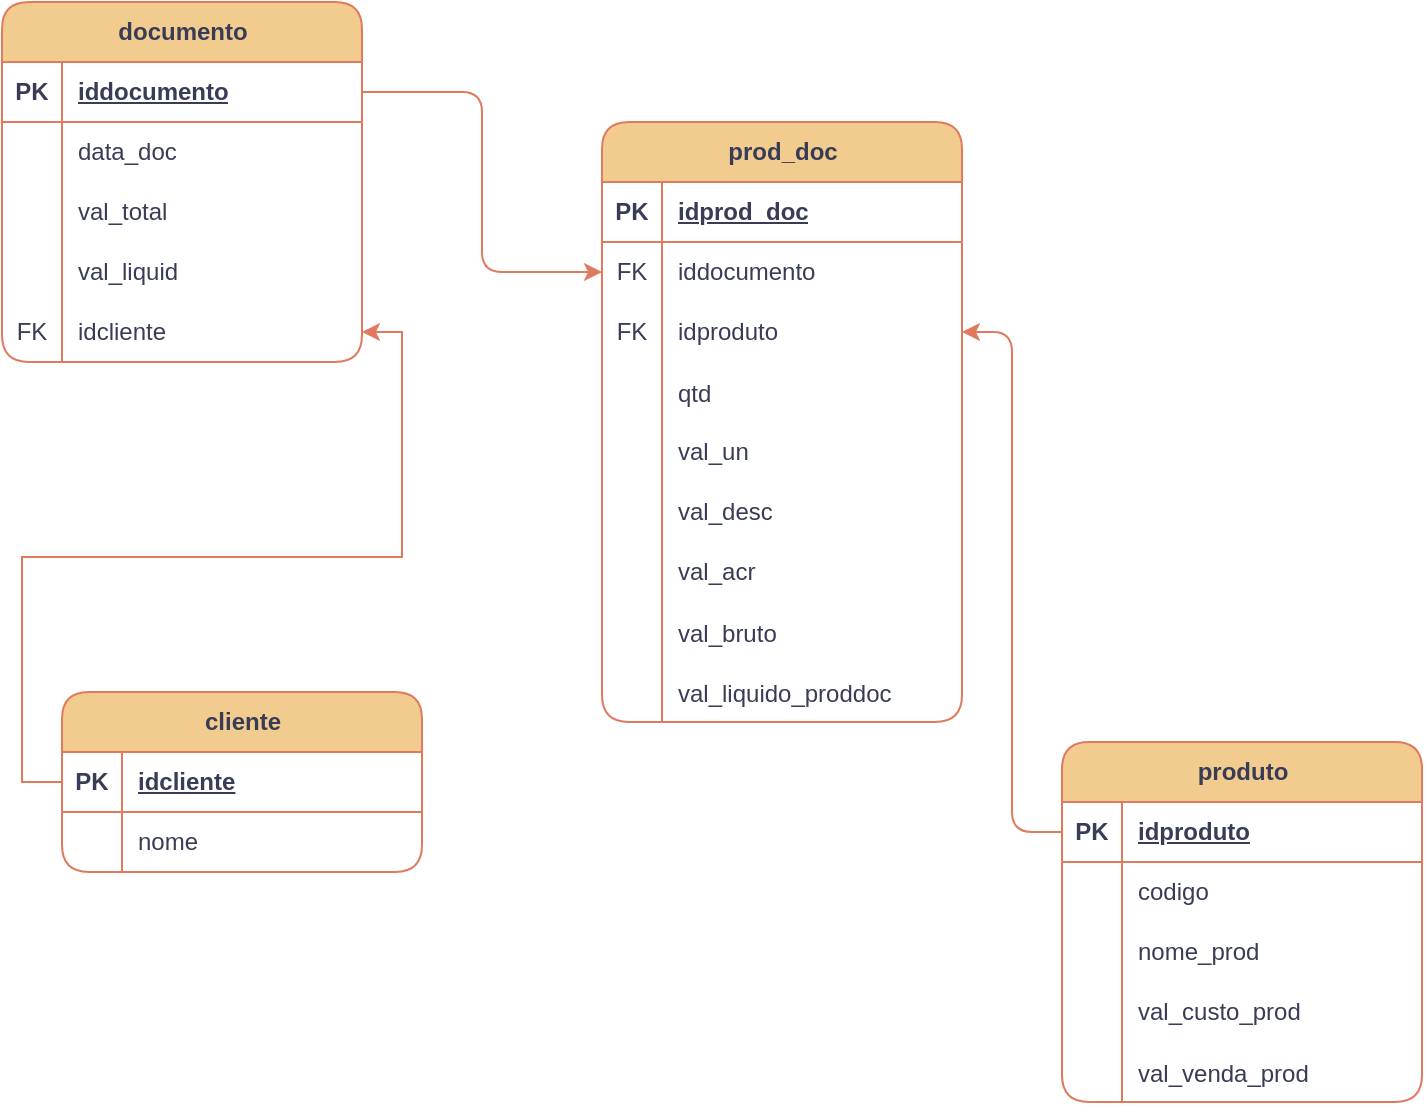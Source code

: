 <mxfile version="21.6.8" type="device">
  <diagram name="Página-1" id="bCcnhGjHiimX_HcSI_Qv">
    <mxGraphModel dx="1420" dy="744" grid="1" gridSize="10" guides="1" tooltips="1" connect="1" arrows="1" fold="1" page="1" pageScale="1" pageWidth="827" pageHeight="1169" math="0" shadow="0">
      <root>
        <mxCell id="0" />
        <mxCell id="1" parent="0" />
        <mxCell id="2i541Ivyk-LIYvuNb6ML-1" value="documento" style="shape=table;startSize=30;container=1;collapsible=1;childLayout=tableLayout;fixedRows=1;rowLines=0;fontStyle=1;align=center;resizeLast=1;html=1;rounded=1;labelBackgroundColor=none;fillColor=#F2CC8F;strokeColor=#E07A5F;fontColor=#393C56;" parent="1" vertex="1">
          <mxGeometry x="100" y="150" width="180" height="180" as="geometry" />
        </mxCell>
        <mxCell id="2i541Ivyk-LIYvuNb6ML-2" value="" style="shape=tableRow;horizontal=0;startSize=0;swimlaneHead=0;swimlaneBody=0;fillColor=none;collapsible=0;dropTarget=0;points=[[0,0.5],[1,0.5]];portConstraint=eastwest;top=0;left=0;right=0;bottom=1;rounded=1;labelBackgroundColor=none;strokeColor=#E07A5F;fontColor=#393C56;" parent="2i541Ivyk-LIYvuNb6ML-1" vertex="1">
          <mxGeometry y="30" width="180" height="30" as="geometry" />
        </mxCell>
        <mxCell id="2i541Ivyk-LIYvuNb6ML-3" value="PK" style="shape=partialRectangle;connectable=0;fillColor=none;top=0;left=0;bottom=0;right=0;fontStyle=1;overflow=hidden;whiteSpace=wrap;html=1;rounded=1;labelBackgroundColor=none;strokeColor=#E07A5F;fontColor=#393C56;" parent="2i541Ivyk-LIYvuNb6ML-2" vertex="1">
          <mxGeometry width="30" height="30" as="geometry">
            <mxRectangle width="30" height="30" as="alternateBounds" />
          </mxGeometry>
        </mxCell>
        <mxCell id="2i541Ivyk-LIYvuNb6ML-4" value="iddocumento" style="shape=partialRectangle;connectable=0;fillColor=none;top=0;left=0;bottom=0;right=0;align=left;spacingLeft=6;fontStyle=5;overflow=hidden;whiteSpace=wrap;html=1;rounded=1;labelBackgroundColor=none;strokeColor=#E07A5F;fontColor=#393C56;" parent="2i541Ivyk-LIYvuNb6ML-2" vertex="1">
          <mxGeometry x="30" width="150" height="30" as="geometry">
            <mxRectangle width="150" height="30" as="alternateBounds" />
          </mxGeometry>
        </mxCell>
        <mxCell id="2i541Ivyk-LIYvuNb6ML-5" value="" style="shape=tableRow;horizontal=0;startSize=0;swimlaneHead=0;swimlaneBody=0;fillColor=none;collapsible=0;dropTarget=0;points=[[0,0.5],[1,0.5]];portConstraint=eastwest;top=0;left=0;right=0;bottom=0;rounded=1;labelBackgroundColor=none;strokeColor=#E07A5F;fontColor=#393C56;" parent="2i541Ivyk-LIYvuNb6ML-1" vertex="1">
          <mxGeometry y="60" width="180" height="30" as="geometry" />
        </mxCell>
        <mxCell id="2i541Ivyk-LIYvuNb6ML-6" value="" style="shape=partialRectangle;connectable=0;fillColor=none;top=0;left=0;bottom=0;right=0;editable=1;overflow=hidden;whiteSpace=wrap;html=1;rounded=1;labelBackgroundColor=none;strokeColor=#E07A5F;fontColor=#393C56;" parent="2i541Ivyk-LIYvuNb6ML-5" vertex="1">
          <mxGeometry width="30" height="30" as="geometry">
            <mxRectangle width="30" height="30" as="alternateBounds" />
          </mxGeometry>
        </mxCell>
        <mxCell id="2i541Ivyk-LIYvuNb6ML-7" value="data_doc" style="shape=partialRectangle;connectable=0;fillColor=none;top=0;left=0;bottom=0;right=0;align=left;spacingLeft=6;overflow=hidden;whiteSpace=wrap;html=1;rounded=1;labelBackgroundColor=none;strokeColor=#E07A5F;fontColor=#393C56;" parent="2i541Ivyk-LIYvuNb6ML-5" vertex="1">
          <mxGeometry x="30" width="150" height="30" as="geometry">
            <mxRectangle width="150" height="30" as="alternateBounds" />
          </mxGeometry>
        </mxCell>
        <mxCell id="2i541Ivyk-LIYvuNb6ML-8" value="" style="shape=tableRow;horizontal=0;startSize=0;swimlaneHead=0;swimlaneBody=0;fillColor=none;collapsible=0;dropTarget=0;points=[[0,0.5],[1,0.5]];portConstraint=eastwest;top=0;left=0;right=0;bottom=0;rounded=1;labelBackgroundColor=none;strokeColor=#E07A5F;fontColor=#393C56;" parent="2i541Ivyk-LIYvuNb6ML-1" vertex="1">
          <mxGeometry y="90" width="180" height="30" as="geometry" />
        </mxCell>
        <mxCell id="2i541Ivyk-LIYvuNb6ML-9" value="" style="shape=partialRectangle;connectable=0;fillColor=none;top=0;left=0;bottom=0;right=0;editable=1;overflow=hidden;whiteSpace=wrap;html=1;rounded=1;labelBackgroundColor=none;strokeColor=#E07A5F;fontColor=#393C56;" parent="2i541Ivyk-LIYvuNb6ML-8" vertex="1">
          <mxGeometry width="30" height="30" as="geometry">
            <mxRectangle width="30" height="30" as="alternateBounds" />
          </mxGeometry>
        </mxCell>
        <mxCell id="2i541Ivyk-LIYvuNb6ML-10" value="val_total" style="shape=partialRectangle;connectable=0;fillColor=none;top=0;left=0;bottom=0;right=0;align=left;spacingLeft=6;overflow=hidden;whiteSpace=wrap;html=1;rounded=1;labelBackgroundColor=none;strokeColor=#E07A5F;fontColor=#393C56;" parent="2i541Ivyk-LIYvuNb6ML-8" vertex="1">
          <mxGeometry x="30" width="150" height="30" as="geometry">
            <mxRectangle width="150" height="30" as="alternateBounds" />
          </mxGeometry>
        </mxCell>
        <mxCell id="2i541Ivyk-LIYvuNb6ML-11" value="" style="shape=tableRow;horizontal=0;startSize=0;swimlaneHead=0;swimlaneBody=0;fillColor=none;collapsible=0;dropTarget=0;points=[[0,0.5],[1,0.5]];portConstraint=eastwest;top=0;left=0;right=0;bottom=0;rounded=1;labelBackgroundColor=none;strokeColor=#E07A5F;fontColor=#393C56;" parent="2i541Ivyk-LIYvuNb6ML-1" vertex="1">
          <mxGeometry y="120" width="180" height="30" as="geometry" />
        </mxCell>
        <mxCell id="2i541Ivyk-LIYvuNb6ML-12" value="" style="shape=partialRectangle;connectable=0;fillColor=none;top=0;left=0;bottom=0;right=0;editable=1;overflow=hidden;whiteSpace=wrap;html=1;rounded=1;labelBackgroundColor=none;strokeColor=#E07A5F;fontColor=#393C56;" parent="2i541Ivyk-LIYvuNb6ML-11" vertex="1">
          <mxGeometry width="30" height="30" as="geometry">
            <mxRectangle width="30" height="30" as="alternateBounds" />
          </mxGeometry>
        </mxCell>
        <mxCell id="2i541Ivyk-LIYvuNb6ML-13" value="val_liquid" style="shape=partialRectangle;connectable=0;fillColor=none;top=0;left=0;bottom=0;right=0;align=left;spacingLeft=6;overflow=hidden;whiteSpace=wrap;html=1;rounded=1;labelBackgroundColor=none;strokeColor=#E07A5F;fontColor=#393C56;" parent="2i541Ivyk-LIYvuNb6ML-11" vertex="1">
          <mxGeometry x="30" width="150" height="30" as="geometry">
            <mxRectangle width="150" height="30" as="alternateBounds" />
          </mxGeometry>
        </mxCell>
        <mxCell id="z9f5B9ddKc_JdOzR7EH4-16" value="" style="shape=tableRow;horizontal=0;startSize=0;swimlaneHead=0;swimlaneBody=0;fillColor=none;collapsible=0;dropTarget=0;points=[[0,0.5],[1,0.5]];portConstraint=eastwest;top=0;left=0;right=0;bottom=0;strokeColor=#E07A5F;fontColor=#393C56;" vertex="1" parent="2i541Ivyk-LIYvuNb6ML-1">
          <mxGeometry y="150" width="180" height="30" as="geometry" />
        </mxCell>
        <mxCell id="z9f5B9ddKc_JdOzR7EH4-17" value="FK" style="shape=partialRectangle;connectable=0;fillColor=none;top=0;left=0;bottom=0;right=0;fontStyle=0;overflow=hidden;whiteSpace=wrap;html=1;strokeColor=#E07A5F;fontColor=#393C56;" vertex="1" parent="z9f5B9ddKc_JdOzR7EH4-16">
          <mxGeometry width="30" height="30" as="geometry">
            <mxRectangle width="30" height="30" as="alternateBounds" />
          </mxGeometry>
        </mxCell>
        <mxCell id="z9f5B9ddKc_JdOzR7EH4-18" value="idcliente" style="shape=partialRectangle;connectable=0;fillColor=none;top=0;left=0;bottom=0;right=0;align=left;spacingLeft=6;fontStyle=0;overflow=hidden;whiteSpace=wrap;html=1;strokeColor=#E07A5F;fontColor=#393C56;" vertex="1" parent="z9f5B9ddKc_JdOzR7EH4-16">
          <mxGeometry x="30" width="150" height="30" as="geometry">
            <mxRectangle width="150" height="30" as="alternateBounds" />
          </mxGeometry>
        </mxCell>
        <mxCell id="2i541Ivyk-LIYvuNb6ML-14" value="produto" style="shape=table;startSize=30;container=1;collapsible=1;childLayout=tableLayout;fixedRows=1;rowLines=0;fontStyle=1;align=center;resizeLast=1;html=1;rounded=1;labelBackgroundColor=none;fillColor=#F2CC8F;strokeColor=#E07A5F;fontColor=#393C56;" parent="1" vertex="1">
          <mxGeometry x="630" y="520" width="180" height="180" as="geometry" />
        </mxCell>
        <mxCell id="2i541Ivyk-LIYvuNb6ML-15" value="" style="shape=tableRow;horizontal=0;startSize=0;swimlaneHead=0;swimlaneBody=0;fillColor=none;collapsible=0;dropTarget=0;points=[[0,0.5],[1,0.5]];portConstraint=eastwest;top=0;left=0;right=0;bottom=1;rounded=1;labelBackgroundColor=none;strokeColor=#E07A5F;fontColor=#393C56;" parent="2i541Ivyk-LIYvuNb6ML-14" vertex="1">
          <mxGeometry y="30" width="180" height="30" as="geometry" />
        </mxCell>
        <mxCell id="2i541Ivyk-LIYvuNb6ML-16" value="PK" style="shape=partialRectangle;connectable=0;fillColor=none;top=0;left=0;bottom=0;right=0;fontStyle=1;overflow=hidden;whiteSpace=wrap;html=1;rounded=1;labelBackgroundColor=none;strokeColor=#E07A5F;fontColor=#393C56;" parent="2i541Ivyk-LIYvuNb6ML-15" vertex="1">
          <mxGeometry width="30" height="30" as="geometry">
            <mxRectangle width="30" height="30" as="alternateBounds" />
          </mxGeometry>
        </mxCell>
        <mxCell id="2i541Ivyk-LIYvuNb6ML-17" value="idproduto" style="shape=partialRectangle;connectable=0;fillColor=none;top=0;left=0;bottom=0;right=0;align=left;spacingLeft=6;fontStyle=5;overflow=hidden;whiteSpace=wrap;html=1;rounded=1;labelBackgroundColor=none;strokeColor=#E07A5F;fontColor=#393C56;" parent="2i541Ivyk-LIYvuNb6ML-15" vertex="1">
          <mxGeometry x="30" width="150" height="30" as="geometry">
            <mxRectangle width="150" height="30" as="alternateBounds" />
          </mxGeometry>
        </mxCell>
        <mxCell id="2i541Ivyk-LIYvuNb6ML-18" value="" style="shape=tableRow;horizontal=0;startSize=0;swimlaneHead=0;swimlaneBody=0;fillColor=none;collapsible=0;dropTarget=0;points=[[0,0.5],[1,0.5]];portConstraint=eastwest;top=0;left=0;right=0;bottom=0;rounded=1;labelBackgroundColor=none;strokeColor=#E07A5F;fontColor=#393C56;" parent="2i541Ivyk-LIYvuNb6ML-14" vertex="1">
          <mxGeometry y="60" width="180" height="30" as="geometry" />
        </mxCell>
        <mxCell id="2i541Ivyk-LIYvuNb6ML-19" value="" style="shape=partialRectangle;connectable=0;fillColor=none;top=0;left=0;bottom=0;right=0;editable=1;overflow=hidden;whiteSpace=wrap;html=1;rounded=1;labelBackgroundColor=none;strokeColor=#E07A5F;fontColor=#393C56;" parent="2i541Ivyk-LIYvuNb6ML-18" vertex="1">
          <mxGeometry width="30" height="30" as="geometry">
            <mxRectangle width="30" height="30" as="alternateBounds" />
          </mxGeometry>
        </mxCell>
        <mxCell id="2i541Ivyk-LIYvuNb6ML-20" value="codigo" style="shape=partialRectangle;connectable=0;fillColor=none;top=0;left=0;bottom=0;right=0;align=left;spacingLeft=6;overflow=hidden;whiteSpace=wrap;html=1;rounded=1;labelBackgroundColor=none;strokeColor=#E07A5F;fontColor=#393C56;" parent="2i541Ivyk-LIYvuNb6ML-18" vertex="1">
          <mxGeometry x="30" width="150" height="30" as="geometry">
            <mxRectangle width="150" height="30" as="alternateBounds" />
          </mxGeometry>
        </mxCell>
        <mxCell id="2i541Ivyk-LIYvuNb6ML-21" value="" style="shape=tableRow;horizontal=0;startSize=0;swimlaneHead=0;swimlaneBody=0;fillColor=none;collapsible=0;dropTarget=0;points=[[0,0.5],[1,0.5]];portConstraint=eastwest;top=0;left=0;right=0;bottom=0;rounded=1;labelBackgroundColor=none;strokeColor=#E07A5F;fontColor=#393C56;" parent="2i541Ivyk-LIYvuNb6ML-14" vertex="1">
          <mxGeometry y="90" width="180" height="30" as="geometry" />
        </mxCell>
        <mxCell id="2i541Ivyk-LIYvuNb6ML-22" value="" style="shape=partialRectangle;connectable=0;fillColor=none;top=0;left=0;bottom=0;right=0;editable=1;overflow=hidden;whiteSpace=wrap;html=1;rounded=1;labelBackgroundColor=none;strokeColor=#E07A5F;fontColor=#393C56;" parent="2i541Ivyk-LIYvuNb6ML-21" vertex="1">
          <mxGeometry width="30" height="30" as="geometry">
            <mxRectangle width="30" height="30" as="alternateBounds" />
          </mxGeometry>
        </mxCell>
        <mxCell id="2i541Ivyk-LIYvuNb6ML-23" value="nome_prod" style="shape=partialRectangle;connectable=0;fillColor=none;top=0;left=0;bottom=0;right=0;align=left;spacingLeft=6;overflow=hidden;whiteSpace=wrap;html=1;rounded=1;labelBackgroundColor=none;strokeColor=#E07A5F;fontColor=#393C56;" parent="2i541Ivyk-LIYvuNb6ML-21" vertex="1">
          <mxGeometry x="30" width="150" height="30" as="geometry">
            <mxRectangle width="150" height="30" as="alternateBounds" />
          </mxGeometry>
        </mxCell>
        <mxCell id="2i541Ivyk-LIYvuNb6ML-24" value="" style="shape=tableRow;horizontal=0;startSize=0;swimlaneHead=0;swimlaneBody=0;fillColor=none;collapsible=0;dropTarget=0;points=[[0,0.5],[1,0.5]];portConstraint=eastwest;top=0;left=0;right=0;bottom=0;rounded=1;labelBackgroundColor=none;strokeColor=#E07A5F;fontColor=#393C56;" parent="2i541Ivyk-LIYvuNb6ML-14" vertex="1">
          <mxGeometry y="120" width="180" height="30" as="geometry" />
        </mxCell>
        <mxCell id="2i541Ivyk-LIYvuNb6ML-25" value="" style="shape=partialRectangle;connectable=0;fillColor=none;top=0;left=0;bottom=0;right=0;editable=1;overflow=hidden;whiteSpace=wrap;html=1;rounded=1;labelBackgroundColor=none;strokeColor=#E07A5F;fontColor=#393C56;" parent="2i541Ivyk-LIYvuNb6ML-24" vertex="1">
          <mxGeometry width="30" height="30" as="geometry">
            <mxRectangle width="30" height="30" as="alternateBounds" />
          </mxGeometry>
        </mxCell>
        <mxCell id="2i541Ivyk-LIYvuNb6ML-26" value="val_custo_prod" style="shape=partialRectangle;connectable=0;fillColor=none;top=0;left=0;bottom=0;right=0;align=left;spacingLeft=6;overflow=hidden;whiteSpace=wrap;html=1;rounded=1;labelBackgroundColor=none;strokeColor=#E07A5F;fontColor=#393C56;" parent="2i541Ivyk-LIYvuNb6ML-24" vertex="1">
          <mxGeometry x="30" width="150" height="30" as="geometry">
            <mxRectangle width="150" height="30" as="alternateBounds" />
          </mxGeometry>
        </mxCell>
        <mxCell id="2i541Ivyk-LIYvuNb6ML-40" value="" style="shape=tableRow;horizontal=0;startSize=0;swimlaneHead=0;swimlaneBody=0;fillColor=none;collapsible=0;dropTarget=0;points=[[0,0.5],[1,0.5]];portConstraint=eastwest;top=0;left=0;right=0;bottom=0;rounded=1;labelBackgroundColor=none;strokeColor=#E07A5F;fontColor=#393C56;" parent="2i541Ivyk-LIYvuNb6ML-14" vertex="1">
          <mxGeometry y="150" width="180" height="30" as="geometry" />
        </mxCell>
        <mxCell id="2i541Ivyk-LIYvuNb6ML-41" value="" style="shape=partialRectangle;connectable=0;fillColor=none;top=0;left=0;bottom=0;right=0;editable=1;overflow=hidden;rounded=1;labelBackgroundColor=none;strokeColor=#E07A5F;fontColor=#393C56;" parent="2i541Ivyk-LIYvuNb6ML-40" vertex="1">
          <mxGeometry width="30" height="30" as="geometry">
            <mxRectangle width="30" height="30" as="alternateBounds" />
          </mxGeometry>
        </mxCell>
        <mxCell id="2i541Ivyk-LIYvuNb6ML-42" value="val_venda_prod" style="shape=partialRectangle;connectable=0;fillColor=none;top=0;left=0;bottom=0;right=0;align=left;spacingLeft=6;overflow=hidden;rounded=1;labelBackgroundColor=none;strokeColor=#E07A5F;fontColor=#393C56;" parent="2i541Ivyk-LIYvuNb6ML-40" vertex="1">
          <mxGeometry x="30" width="150" height="30" as="geometry">
            <mxRectangle width="150" height="30" as="alternateBounds" />
          </mxGeometry>
        </mxCell>
        <mxCell id="2i541Ivyk-LIYvuNb6ML-27" value="prod_doc" style="shape=table;startSize=30;container=1;collapsible=1;childLayout=tableLayout;fixedRows=1;rowLines=0;fontStyle=1;align=center;resizeLast=1;html=1;rounded=1;labelBackgroundColor=none;fillColor=#F2CC8F;strokeColor=#E07A5F;fontColor=#393C56;" parent="1" vertex="1">
          <mxGeometry x="400" y="210" width="180" height="300" as="geometry" />
        </mxCell>
        <mxCell id="2i541Ivyk-LIYvuNb6ML-28" value="" style="shape=tableRow;horizontal=0;startSize=0;swimlaneHead=0;swimlaneBody=0;fillColor=none;collapsible=0;dropTarget=0;points=[[0,0.5],[1,0.5]];portConstraint=eastwest;top=0;left=0;right=0;bottom=1;rounded=1;labelBackgroundColor=none;strokeColor=#E07A5F;fontColor=#393C56;" parent="2i541Ivyk-LIYvuNb6ML-27" vertex="1">
          <mxGeometry y="30" width="180" height="30" as="geometry" />
        </mxCell>
        <mxCell id="2i541Ivyk-LIYvuNb6ML-29" value="PK" style="shape=partialRectangle;connectable=0;fillColor=none;top=0;left=0;bottom=0;right=0;fontStyle=1;overflow=hidden;whiteSpace=wrap;html=1;rounded=1;labelBackgroundColor=none;strokeColor=#E07A5F;fontColor=#393C56;" parent="2i541Ivyk-LIYvuNb6ML-28" vertex="1">
          <mxGeometry width="30" height="30" as="geometry">
            <mxRectangle width="30" height="30" as="alternateBounds" />
          </mxGeometry>
        </mxCell>
        <mxCell id="2i541Ivyk-LIYvuNb6ML-30" value="idprod_doc" style="shape=partialRectangle;connectable=0;fillColor=none;top=0;left=0;bottom=0;right=0;align=left;spacingLeft=6;fontStyle=5;overflow=hidden;whiteSpace=wrap;html=1;rounded=1;labelBackgroundColor=none;strokeColor=#E07A5F;fontColor=#393C56;" parent="2i541Ivyk-LIYvuNb6ML-28" vertex="1">
          <mxGeometry x="30" width="150" height="30" as="geometry">
            <mxRectangle width="150" height="30" as="alternateBounds" />
          </mxGeometry>
        </mxCell>
        <mxCell id="2i541Ivyk-LIYvuNb6ML-43" value="" style="shape=tableRow;horizontal=0;startSize=0;swimlaneHead=0;swimlaneBody=0;fillColor=none;collapsible=0;dropTarget=0;points=[[0,0.5],[1,0.5]];portConstraint=eastwest;top=0;left=0;right=0;bottom=0;rounded=1;labelBackgroundColor=none;strokeColor=#E07A5F;fontColor=#393C56;" parent="2i541Ivyk-LIYvuNb6ML-27" vertex="1">
          <mxGeometry y="60" width="180" height="30" as="geometry" />
        </mxCell>
        <mxCell id="2i541Ivyk-LIYvuNb6ML-44" value="FK" style="shape=partialRectangle;connectable=0;fillColor=none;top=0;left=0;bottom=0;right=0;fontStyle=0;overflow=hidden;whiteSpace=wrap;html=1;rounded=1;labelBackgroundColor=none;strokeColor=#E07A5F;fontColor=#393C56;" parent="2i541Ivyk-LIYvuNb6ML-43" vertex="1">
          <mxGeometry width="30" height="30" as="geometry">
            <mxRectangle width="30" height="30" as="alternateBounds" />
          </mxGeometry>
        </mxCell>
        <mxCell id="2i541Ivyk-LIYvuNb6ML-45" value="iddocumento" style="shape=partialRectangle;connectable=0;fillColor=none;top=0;left=0;bottom=0;right=0;align=left;spacingLeft=6;fontStyle=0;overflow=hidden;whiteSpace=wrap;html=1;rounded=1;labelBackgroundColor=none;strokeColor=#E07A5F;fontColor=#393C56;" parent="2i541Ivyk-LIYvuNb6ML-43" vertex="1">
          <mxGeometry x="30" width="150" height="30" as="geometry">
            <mxRectangle width="150" height="30" as="alternateBounds" />
          </mxGeometry>
        </mxCell>
        <mxCell id="2i541Ivyk-LIYvuNb6ML-46" value="" style="shape=tableRow;horizontal=0;startSize=0;swimlaneHead=0;swimlaneBody=0;fillColor=none;collapsible=0;dropTarget=0;points=[[0,0.5],[1,0.5]];portConstraint=eastwest;top=0;left=0;right=0;bottom=0;rounded=1;labelBackgroundColor=none;strokeColor=#E07A5F;fontColor=#393C56;" parent="2i541Ivyk-LIYvuNb6ML-27" vertex="1">
          <mxGeometry y="90" width="180" height="30" as="geometry" />
        </mxCell>
        <mxCell id="2i541Ivyk-LIYvuNb6ML-47" value="FK" style="shape=partialRectangle;connectable=0;fillColor=none;top=0;left=0;bottom=0;right=0;fontStyle=0;overflow=hidden;whiteSpace=wrap;html=1;rounded=1;labelBackgroundColor=none;strokeColor=#E07A5F;fontColor=#393C56;" parent="2i541Ivyk-LIYvuNb6ML-46" vertex="1">
          <mxGeometry width="30" height="30" as="geometry">
            <mxRectangle width="30" height="30" as="alternateBounds" />
          </mxGeometry>
        </mxCell>
        <mxCell id="2i541Ivyk-LIYvuNb6ML-48" value="idproduto" style="shape=partialRectangle;connectable=0;fillColor=none;top=0;left=0;bottom=0;right=0;align=left;spacingLeft=6;fontStyle=0;overflow=hidden;whiteSpace=wrap;html=1;rounded=1;labelBackgroundColor=none;strokeColor=#E07A5F;fontColor=#393C56;" parent="2i541Ivyk-LIYvuNb6ML-46" vertex="1">
          <mxGeometry x="30" width="150" height="30" as="geometry">
            <mxRectangle width="150" height="30" as="alternateBounds" />
          </mxGeometry>
        </mxCell>
        <mxCell id="z9f5B9ddKc_JdOzR7EH4-20" value="" style="shape=tableRow;horizontal=0;startSize=0;swimlaneHead=0;swimlaneBody=0;fillColor=none;collapsible=0;dropTarget=0;points=[[0,0.5],[1,0.5]];portConstraint=eastwest;top=0;left=0;right=0;bottom=0;strokeColor=#E07A5F;fontColor=#393C56;" vertex="1" parent="2i541Ivyk-LIYvuNb6ML-27">
          <mxGeometry y="120" width="180" height="30" as="geometry" />
        </mxCell>
        <mxCell id="z9f5B9ddKc_JdOzR7EH4-21" value="" style="shape=partialRectangle;connectable=0;fillColor=none;top=0;left=0;bottom=0;right=0;editable=1;overflow=hidden;strokeColor=#E07A5F;fontColor=#393C56;" vertex="1" parent="z9f5B9ddKc_JdOzR7EH4-20">
          <mxGeometry width="30" height="30" as="geometry">
            <mxRectangle width="30" height="30" as="alternateBounds" />
          </mxGeometry>
        </mxCell>
        <mxCell id="z9f5B9ddKc_JdOzR7EH4-22" value="qtd" style="shape=partialRectangle;connectable=0;fillColor=none;top=0;left=0;bottom=0;right=0;align=left;spacingLeft=6;overflow=hidden;strokeColor=#E07A5F;fontColor=#393C56;" vertex="1" parent="z9f5B9ddKc_JdOzR7EH4-20">
          <mxGeometry x="30" width="150" height="30" as="geometry">
            <mxRectangle width="150" height="30" as="alternateBounds" />
          </mxGeometry>
        </mxCell>
        <mxCell id="2i541Ivyk-LIYvuNb6ML-31" value="" style="shape=tableRow;horizontal=0;startSize=0;swimlaneHead=0;swimlaneBody=0;fillColor=none;collapsible=0;dropTarget=0;points=[[0,0.5],[1,0.5]];portConstraint=eastwest;top=0;left=0;right=0;bottom=0;rounded=1;labelBackgroundColor=none;strokeColor=#E07A5F;fontColor=#393C56;" parent="2i541Ivyk-LIYvuNb6ML-27" vertex="1">
          <mxGeometry y="150" width="180" height="30" as="geometry" />
        </mxCell>
        <mxCell id="2i541Ivyk-LIYvuNb6ML-32" value="" style="shape=partialRectangle;connectable=0;fillColor=none;top=0;left=0;bottom=0;right=0;editable=1;overflow=hidden;whiteSpace=wrap;html=1;rounded=1;labelBackgroundColor=none;strokeColor=#E07A5F;fontColor=#393C56;" parent="2i541Ivyk-LIYvuNb6ML-31" vertex="1">
          <mxGeometry width="30" height="30" as="geometry">
            <mxRectangle width="30" height="30" as="alternateBounds" />
          </mxGeometry>
        </mxCell>
        <mxCell id="2i541Ivyk-LIYvuNb6ML-33" value="val_un" style="shape=partialRectangle;connectable=0;fillColor=none;top=0;left=0;bottom=0;right=0;align=left;spacingLeft=6;overflow=hidden;whiteSpace=wrap;html=1;rounded=1;labelBackgroundColor=none;strokeColor=#E07A5F;fontColor=#393C56;" parent="2i541Ivyk-LIYvuNb6ML-31" vertex="1">
          <mxGeometry x="30" width="150" height="30" as="geometry">
            <mxRectangle width="150" height="30" as="alternateBounds" />
          </mxGeometry>
        </mxCell>
        <mxCell id="2i541Ivyk-LIYvuNb6ML-34" value="" style="shape=tableRow;horizontal=0;startSize=0;swimlaneHead=0;swimlaneBody=0;fillColor=none;collapsible=0;dropTarget=0;points=[[0,0.5],[1,0.5]];portConstraint=eastwest;top=0;left=0;right=0;bottom=0;rounded=1;labelBackgroundColor=none;strokeColor=#E07A5F;fontColor=#393C56;" parent="2i541Ivyk-LIYvuNb6ML-27" vertex="1">
          <mxGeometry y="180" width="180" height="30" as="geometry" />
        </mxCell>
        <mxCell id="2i541Ivyk-LIYvuNb6ML-35" value="" style="shape=partialRectangle;connectable=0;fillColor=none;top=0;left=0;bottom=0;right=0;editable=1;overflow=hidden;whiteSpace=wrap;html=1;rounded=1;labelBackgroundColor=none;strokeColor=#E07A5F;fontColor=#393C56;" parent="2i541Ivyk-LIYvuNb6ML-34" vertex="1">
          <mxGeometry width="30" height="30" as="geometry">
            <mxRectangle width="30" height="30" as="alternateBounds" />
          </mxGeometry>
        </mxCell>
        <mxCell id="2i541Ivyk-LIYvuNb6ML-36" value="val_desc" style="shape=partialRectangle;connectable=0;fillColor=none;top=0;left=0;bottom=0;right=0;align=left;spacingLeft=6;overflow=hidden;whiteSpace=wrap;html=1;rounded=1;labelBackgroundColor=none;strokeColor=#E07A5F;fontColor=#393C56;" parent="2i541Ivyk-LIYvuNb6ML-34" vertex="1">
          <mxGeometry x="30" width="150" height="30" as="geometry">
            <mxRectangle width="150" height="30" as="alternateBounds" />
          </mxGeometry>
        </mxCell>
        <mxCell id="2i541Ivyk-LIYvuNb6ML-37" value="" style="shape=tableRow;horizontal=0;startSize=0;swimlaneHead=0;swimlaneBody=0;fillColor=none;collapsible=0;dropTarget=0;points=[[0,0.5],[1,0.5]];portConstraint=eastwest;top=0;left=0;right=0;bottom=0;rounded=1;labelBackgroundColor=none;strokeColor=#E07A5F;fontColor=#393C56;" parent="2i541Ivyk-LIYvuNb6ML-27" vertex="1">
          <mxGeometry y="210" width="180" height="30" as="geometry" />
        </mxCell>
        <mxCell id="2i541Ivyk-LIYvuNb6ML-38" value="" style="shape=partialRectangle;connectable=0;fillColor=none;top=0;left=0;bottom=0;right=0;editable=1;overflow=hidden;whiteSpace=wrap;html=1;rounded=1;labelBackgroundColor=none;strokeColor=#E07A5F;fontColor=#393C56;" parent="2i541Ivyk-LIYvuNb6ML-37" vertex="1">
          <mxGeometry width="30" height="30" as="geometry">
            <mxRectangle width="30" height="30" as="alternateBounds" />
          </mxGeometry>
        </mxCell>
        <mxCell id="2i541Ivyk-LIYvuNb6ML-39" value="val_acr" style="shape=partialRectangle;connectable=0;fillColor=none;top=0;left=0;bottom=0;right=0;align=left;spacingLeft=6;overflow=hidden;whiteSpace=wrap;html=1;rounded=1;labelBackgroundColor=none;strokeColor=#E07A5F;fontColor=#393C56;" parent="2i541Ivyk-LIYvuNb6ML-37" vertex="1">
          <mxGeometry x="30" width="150" height="30" as="geometry">
            <mxRectangle width="150" height="30" as="alternateBounds" />
          </mxGeometry>
        </mxCell>
        <mxCell id="2i541Ivyk-LIYvuNb6ML-49" value="" style="shape=tableRow;horizontal=0;startSize=0;swimlaneHead=0;swimlaneBody=0;fillColor=none;collapsible=0;dropTarget=0;points=[[0,0.5],[1,0.5]];portConstraint=eastwest;top=0;left=0;right=0;bottom=0;rounded=1;labelBackgroundColor=none;strokeColor=#E07A5F;fontColor=#393C56;" parent="2i541Ivyk-LIYvuNb6ML-27" vertex="1">
          <mxGeometry y="240" width="180" height="30" as="geometry" />
        </mxCell>
        <mxCell id="2i541Ivyk-LIYvuNb6ML-50" value="" style="shape=partialRectangle;connectable=0;fillColor=none;top=0;left=0;bottom=0;right=0;editable=1;overflow=hidden;rounded=1;labelBackgroundColor=none;strokeColor=#E07A5F;fontColor=#393C56;" parent="2i541Ivyk-LIYvuNb6ML-49" vertex="1">
          <mxGeometry width="30" height="30" as="geometry">
            <mxRectangle width="30" height="30" as="alternateBounds" />
          </mxGeometry>
        </mxCell>
        <mxCell id="2i541Ivyk-LIYvuNb6ML-51" value="val_bruto" style="shape=partialRectangle;connectable=0;fillColor=none;top=0;left=0;bottom=0;right=0;align=left;spacingLeft=6;overflow=hidden;rounded=1;labelBackgroundColor=none;strokeColor=#E07A5F;fontColor=#393C56;" parent="2i541Ivyk-LIYvuNb6ML-49" vertex="1">
          <mxGeometry x="30" width="150" height="30" as="geometry">
            <mxRectangle width="150" height="30" as="alternateBounds" />
          </mxGeometry>
        </mxCell>
        <mxCell id="2i541Ivyk-LIYvuNb6ML-52" value="" style="shape=tableRow;horizontal=0;startSize=0;swimlaneHead=0;swimlaneBody=0;fillColor=none;collapsible=0;dropTarget=0;points=[[0,0.5],[1,0.5]];portConstraint=eastwest;top=0;left=0;right=0;bottom=0;rounded=1;labelBackgroundColor=none;strokeColor=#E07A5F;fontColor=#393C56;" parent="2i541Ivyk-LIYvuNb6ML-27" vertex="1">
          <mxGeometry y="270" width="180" height="30" as="geometry" />
        </mxCell>
        <mxCell id="2i541Ivyk-LIYvuNb6ML-53" value="" style="shape=partialRectangle;connectable=0;fillColor=none;top=0;left=0;bottom=0;right=0;editable=1;overflow=hidden;rounded=1;labelBackgroundColor=none;strokeColor=#E07A5F;fontColor=#393C56;" parent="2i541Ivyk-LIYvuNb6ML-52" vertex="1">
          <mxGeometry width="30" height="30" as="geometry">
            <mxRectangle width="30" height="30" as="alternateBounds" />
          </mxGeometry>
        </mxCell>
        <mxCell id="2i541Ivyk-LIYvuNb6ML-54" value="val_liquido_proddoc" style="shape=partialRectangle;connectable=0;fillColor=none;top=0;left=0;bottom=0;right=0;align=left;spacingLeft=6;overflow=hidden;rounded=1;labelBackgroundColor=none;strokeColor=#E07A5F;fontColor=#393C56;" parent="2i541Ivyk-LIYvuNb6ML-52" vertex="1">
          <mxGeometry x="30" width="150" height="30" as="geometry">
            <mxRectangle width="150" height="30" as="alternateBounds" />
          </mxGeometry>
        </mxCell>
        <mxCell id="2i541Ivyk-LIYvuNb6ML-58" style="edgeStyle=orthogonalEdgeStyle;rounded=1;orthogonalLoop=1;jettySize=auto;html=1;labelBackgroundColor=none;strokeColor=#E07A5F;fontColor=default;" parent="1" source="2i541Ivyk-LIYvuNb6ML-2" target="2i541Ivyk-LIYvuNb6ML-43" edge="1">
          <mxGeometry relative="1" as="geometry" />
        </mxCell>
        <mxCell id="2i541Ivyk-LIYvuNb6ML-59" style="edgeStyle=orthogonalEdgeStyle;rounded=1;orthogonalLoop=1;jettySize=auto;html=1;exitX=0;exitY=0.5;exitDx=0;exitDy=0;entryX=1;entryY=0.5;entryDx=0;entryDy=0;labelBackgroundColor=none;strokeColor=#E07A5F;fontColor=default;" parent="1" source="2i541Ivyk-LIYvuNb6ML-15" target="2i541Ivyk-LIYvuNb6ML-46" edge="1">
          <mxGeometry relative="1" as="geometry" />
        </mxCell>
        <mxCell id="z9f5B9ddKc_JdOzR7EH4-1" value="cliente" style="shape=table;startSize=30;container=1;collapsible=1;childLayout=tableLayout;fixedRows=1;rowLines=0;fontStyle=1;align=center;resizeLast=1;html=1;strokeColor=#E07A5F;fontColor=#393C56;fillColor=#F2CC8F;rounded=1;" vertex="1" parent="1">
          <mxGeometry x="130" y="495" width="180" height="90" as="geometry" />
        </mxCell>
        <mxCell id="z9f5B9ddKc_JdOzR7EH4-2" value="" style="shape=tableRow;horizontal=0;startSize=0;swimlaneHead=0;swimlaneBody=0;fillColor=none;collapsible=0;dropTarget=0;points=[[0,0.5],[1,0.5]];portConstraint=eastwest;top=0;left=0;right=0;bottom=1;strokeColor=#E07A5F;fontColor=#393C56;" vertex="1" parent="z9f5B9ddKc_JdOzR7EH4-1">
          <mxGeometry y="30" width="180" height="30" as="geometry" />
        </mxCell>
        <mxCell id="z9f5B9ddKc_JdOzR7EH4-3" value="PK" style="shape=partialRectangle;connectable=0;fillColor=none;top=0;left=0;bottom=0;right=0;fontStyle=1;overflow=hidden;whiteSpace=wrap;html=1;strokeColor=#E07A5F;fontColor=#393C56;" vertex="1" parent="z9f5B9ddKc_JdOzR7EH4-2">
          <mxGeometry width="30" height="30" as="geometry">
            <mxRectangle width="30" height="30" as="alternateBounds" />
          </mxGeometry>
        </mxCell>
        <mxCell id="z9f5B9ddKc_JdOzR7EH4-4" value="idcliente" style="shape=partialRectangle;connectable=0;fillColor=none;top=0;left=0;bottom=0;right=0;align=left;spacingLeft=6;fontStyle=5;overflow=hidden;whiteSpace=wrap;html=1;strokeColor=#E07A5F;fontColor=#393C56;" vertex="1" parent="z9f5B9ddKc_JdOzR7EH4-2">
          <mxGeometry x="30" width="150" height="30" as="geometry">
            <mxRectangle width="150" height="30" as="alternateBounds" />
          </mxGeometry>
        </mxCell>
        <mxCell id="z9f5B9ddKc_JdOzR7EH4-5" value="" style="shape=tableRow;horizontal=0;startSize=0;swimlaneHead=0;swimlaneBody=0;fillColor=none;collapsible=0;dropTarget=0;points=[[0,0.5],[1,0.5]];portConstraint=eastwest;top=0;left=0;right=0;bottom=0;strokeColor=#E07A5F;fontColor=#393C56;" vertex="1" parent="z9f5B9ddKc_JdOzR7EH4-1">
          <mxGeometry y="60" width="180" height="30" as="geometry" />
        </mxCell>
        <mxCell id="z9f5B9ddKc_JdOzR7EH4-6" value="" style="shape=partialRectangle;connectable=0;fillColor=none;top=0;left=0;bottom=0;right=0;editable=1;overflow=hidden;whiteSpace=wrap;html=1;strokeColor=#E07A5F;fontColor=#393C56;" vertex="1" parent="z9f5B9ddKc_JdOzR7EH4-5">
          <mxGeometry width="30" height="30" as="geometry">
            <mxRectangle width="30" height="30" as="alternateBounds" />
          </mxGeometry>
        </mxCell>
        <mxCell id="z9f5B9ddKc_JdOzR7EH4-7" value="nome" style="shape=partialRectangle;connectable=0;fillColor=none;top=0;left=0;bottom=0;right=0;align=left;spacingLeft=6;overflow=hidden;whiteSpace=wrap;html=1;strokeColor=#E07A5F;fontColor=#393C56;" vertex="1" parent="z9f5B9ddKc_JdOzR7EH4-5">
          <mxGeometry x="30" width="150" height="30" as="geometry">
            <mxRectangle width="150" height="30" as="alternateBounds" />
          </mxGeometry>
        </mxCell>
        <mxCell id="z9f5B9ddKc_JdOzR7EH4-19" style="edgeStyle=orthogonalEdgeStyle;rounded=0;orthogonalLoop=1;jettySize=auto;html=1;strokeColor=#E07A5F;fontColor=#393C56;fillColor=#F2CC8F;" edge="1" parent="1" source="z9f5B9ddKc_JdOzR7EH4-2" target="z9f5B9ddKc_JdOzR7EH4-16">
          <mxGeometry relative="1" as="geometry" />
        </mxCell>
      </root>
    </mxGraphModel>
  </diagram>
</mxfile>
